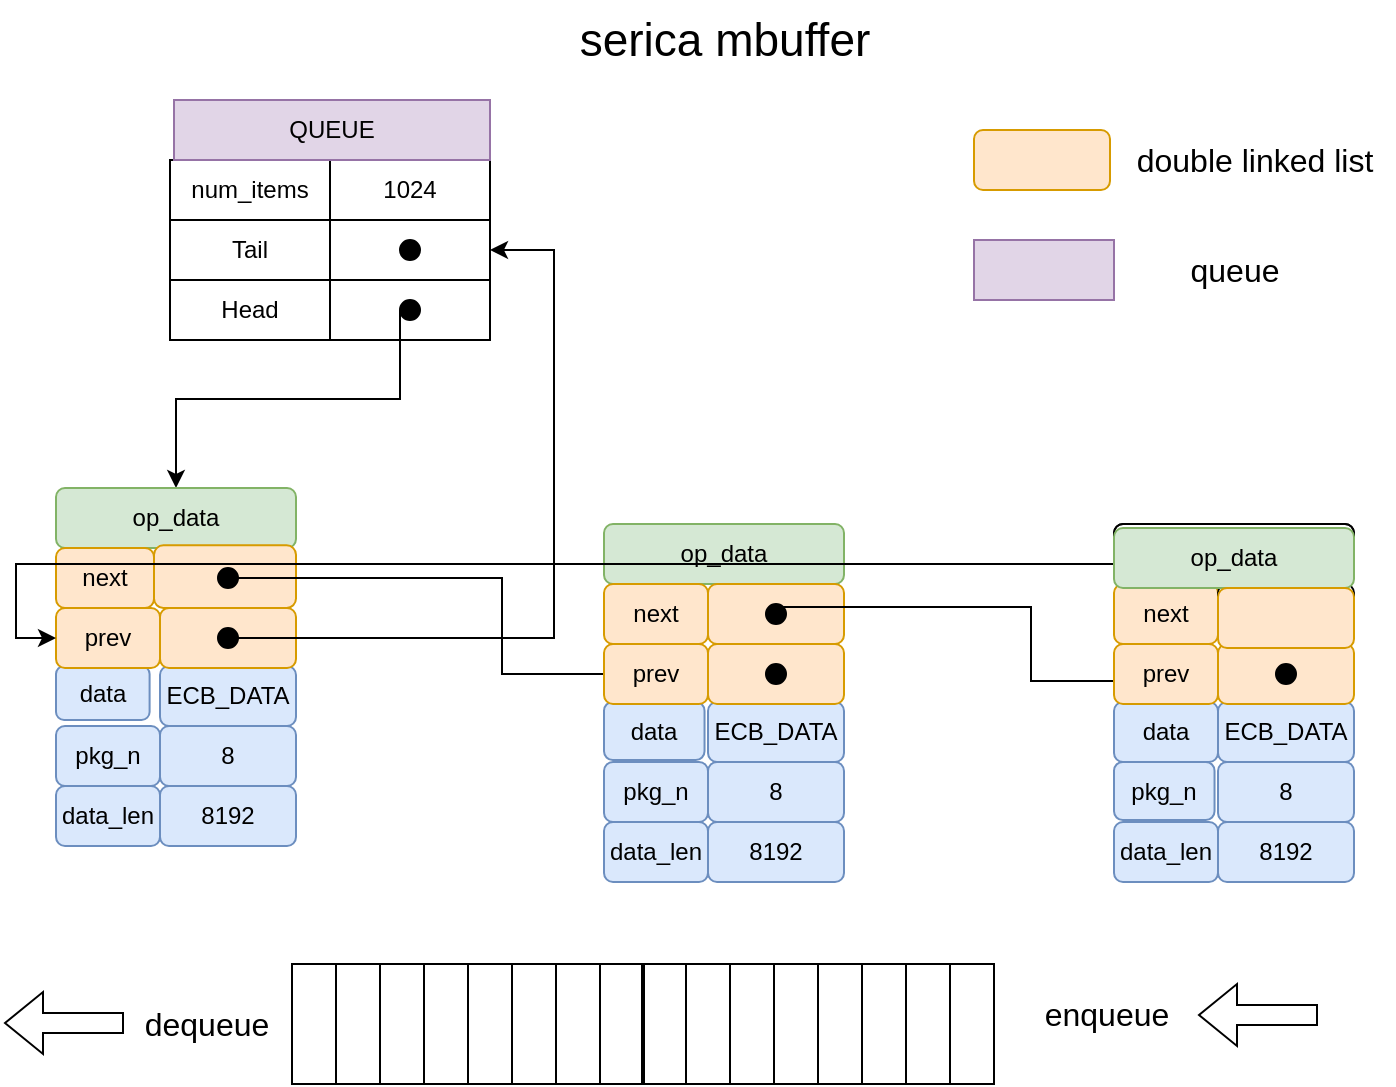 <mxfile version="20.7.4" type="github"><diagram id="bRgDE5rpITYS-bC7PXZz" name="Page-1"><mxGraphModel dx="1434" dy="764" grid="1" gridSize="10" guides="1" tooltips="1" connect="1" arrows="1" fold="1" page="1" pageScale="1" pageWidth="827" pageHeight="1169" math="0" shadow="0"><root><mxCell id="0"/><mxCell id="1" parent="0"/><mxCell id="dYqlgWmZ7KlJJRFsE9TG-3" value="num_items" style="rounded=0;whiteSpace=wrap;html=1;" vertex="1" parent="1"><mxGeometry x="198" y="210" width="80" height="30" as="geometry"/></mxCell><mxCell id="dYqlgWmZ7KlJJRFsE9TG-4" value="1024" style="rounded=0;whiteSpace=wrap;html=1;" vertex="1" parent="1"><mxGeometry x="278" y="210" width="80" height="30" as="geometry"/></mxCell><mxCell id="dYqlgWmZ7KlJJRFsE9TG-5" value="Tail" style="rounded=0;whiteSpace=wrap;html=1;" vertex="1" parent="1"><mxGeometry x="198" y="240" width="80" height="30" as="geometry"/></mxCell><mxCell id="dYqlgWmZ7KlJJRFsE9TG-6" value="" style="rounded=0;whiteSpace=wrap;html=1;" vertex="1" parent="1"><mxGeometry x="278" y="240" width="80" height="30" as="geometry"/></mxCell><mxCell id="dYqlgWmZ7KlJJRFsE9TG-7" value="Head" style="rounded=0;whiteSpace=wrap;html=1;" vertex="1" parent="1"><mxGeometry x="198" y="270" width="80" height="30" as="geometry"/></mxCell><mxCell id="dYqlgWmZ7KlJJRFsE9TG-8" value="" style="rounded=0;whiteSpace=wrap;html=1;" vertex="1" parent="1"><mxGeometry x="278" y="270" width="80" height="30" as="geometry"/></mxCell><mxCell id="dYqlgWmZ7KlJJRFsE9TG-9" value="" style="ellipse;whiteSpace=wrap;html=1;aspect=fixed;fillColor=#000000;" vertex="1" parent="1"><mxGeometry x="313" y="250" width="10" height="10" as="geometry"/></mxCell><mxCell id="dYqlgWmZ7KlJJRFsE9TG-28" style="edgeStyle=elbowEdgeStyle;rounded=0;orthogonalLoop=1;jettySize=auto;elbow=vertical;html=1;exitX=0;exitY=0.5;exitDx=0;exitDy=0;entryX=0.5;entryY=0;entryDx=0;entryDy=0;" edge="1" parent="1" source="dYqlgWmZ7KlJJRFsE9TG-11" target="dYqlgWmZ7KlJJRFsE9TG-12"><mxGeometry relative="1" as="geometry"/></mxCell><mxCell id="dYqlgWmZ7KlJJRFsE9TG-11" value="" style="ellipse;whiteSpace=wrap;html=1;aspect=fixed;fillColor=#000000;" vertex="1" parent="1"><mxGeometry x="313" y="280" width="10" height="10" as="geometry"/></mxCell><mxCell id="dYqlgWmZ7KlJJRFsE9TG-12" value="op_data" style="rounded=1;whiteSpace=wrap;html=1;fillColor=#d5e8d4;strokeColor=#82b366;" vertex="1" parent="1"><mxGeometry x="141" y="374" width="120" height="30" as="geometry"/></mxCell><mxCell id="dYqlgWmZ7KlJJRFsE9TG-13" value="data" style="rounded=1;whiteSpace=wrap;html=1;fillColor=#dae8fc;strokeColor=#6c8ebf;" vertex="1" parent="1"><mxGeometry x="141" y="463" width="46.8" height="27" as="geometry"/></mxCell><mxCell id="dYqlgWmZ7KlJJRFsE9TG-14" value="ECB_DATA" style="rounded=1;whiteSpace=wrap;html=1;fillColor=#dae8fc;strokeColor=#6c8ebf;" vertex="1" parent="1"><mxGeometry x="193" y="463" width="68" height="30" as="geometry"/></mxCell><mxCell id="dYqlgWmZ7KlJJRFsE9TG-15" value="pkg_n" style="rounded=1;whiteSpace=wrap;html=1;fillColor=#dae8fc;strokeColor=#6c8ebf;" vertex="1" parent="1"><mxGeometry x="141" y="493" width="52" height="30" as="geometry"/></mxCell><mxCell id="dYqlgWmZ7KlJJRFsE9TG-17" value="8" style="rounded=1;whiteSpace=wrap;html=1;fillColor=#dae8fc;strokeColor=#6c8ebf;" vertex="1" parent="1"><mxGeometry x="193" y="493" width="68" height="30" as="geometry"/></mxCell><mxCell id="dYqlgWmZ7KlJJRFsE9TG-18" value="data_len" style="rounded=1;whiteSpace=wrap;html=1;fillColor=#dae8fc;strokeColor=#6c8ebf;" vertex="1" parent="1"><mxGeometry x="141" y="523" width="52" height="30" as="geometry"/></mxCell><mxCell id="dYqlgWmZ7KlJJRFsE9TG-19" value="8192" style="rounded=1;whiteSpace=wrap;html=1;fillColor=#dae8fc;strokeColor=#6c8ebf;" vertex="1" parent="1"><mxGeometry x="193" y="523" width="68" height="30" as="geometry"/></mxCell><mxCell id="dYqlgWmZ7KlJJRFsE9TG-20" value="next" style="rounded=1;whiteSpace=wrap;html=1;fillColor=#ffe6cc;strokeColor=#d79b00;" vertex="1" parent="1"><mxGeometry x="141" y="404" width="49" height="30" as="geometry"/></mxCell><mxCell id="dYqlgWmZ7KlJJRFsE9TG-21" value="" style="rounded=1;whiteSpace=wrap;html=1;fillColor=#ffe6cc;strokeColor=#d79b00;" vertex="1" parent="1"><mxGeometry x="190" y="402.68" width="71" height="31.32" as="geometry"/></mxCell><mxCell id="dYqlgWmZ7KlJJRFsE9TG-22" value="prev" style="rounded=1;whiteSpace=wrap;html=1;fillColor=#ffe6cc;strokeColor=#d79b00;" vertex="1" parent="1"><mxGeometry x="141" y="434" width="52" height="30" as="geometry"/></mxCell><mxCell id="dYqlgWmZ7KlJJRFsE9TG-23" value="" style="rounded=1;whiteSpace=wrap;html=1;fillColor=#ffe6cc;strokeColor=#d79b00;" vertex="1" parent="1"><mxGeometry x="193" y="434" width="68" height="30" as="geometry"/></mxCell><mxCell id="dYqlgWmZ7KlJJRFsE9TG-31" style="edgeStyle=elbowEdgeStyle;rounded=0;orthogonalLoop=1;jettySize=auto;html=1;exitX=1;exitY=0.5;exitDx=0;exitDy=0;entryX=1;entryY=0.5;entryDx=0;entryDy=0;" edge="1" parent="1" source="dYqlgWmZ7KlJJRFsE9TG-25" target="dYqlgWmZ7KlJJRFsE9TG-6"><mxGeometry relative="1" as="geometry"><Array as="points"><mxPoint x="390" y="340"/></Array></mxGeometry></mxCell><mxCell id="dYqlgWmZ7KlJJRFsE9TG-46" style="edgeStyle=elbowEdgeStyle;rounded=0;orthogonalLoop=1;jettySize=auto;html=1;entryX=0;entryY=0.5;entryDx=0;entryDy=0;" edge="1" parent="1" source="dYqlgWmZ7KlJJRFsE9TG-24" target="dYqlgWmZ7KlJJRFsE9TG-44"><mxGeometry relative="1" as="geometry"/></mxCell><mxCell id="dYqlgWmZ7KlJJRFsE9TG-24" value="" style="ellipse;whiteSpace=wrap;html=1;aspect=fixed;fillColor=#000000;" vertex="1" parent="1"><mxGeometry x="222" y="414" width="10" height="10" as="geometry"/></mxCell><mxCell id="dYqlgWmZ7KlJJRFsE9TG-25" value="" style="ellipse;whiteSpace=wrap;html=1;aspect=fixed;fillColor=#000000;" vertex="1" parent="1"><mxGeometry x="222" y="444" width="10" height="10" as="geometry"/></mxCell><mxCell id="dYqlgWmZ7KlJJRFsE9TG-32" value="op_data" style="rounded=1;whiteSpace=wrap;html=1;fillColor=#d5e8d4;strokeColor=#82b366;" vertex="1" parent="1"><mxGeometry x="415" y="392" width="120" height="30" as="geometry"/></mxCell><mxCell id="dYqlgWmZ7KlJJRFsE9TG-33" value="data" style="rounded=1;whiteSpace=wrap;html=1;fillColor=#dae8fc;strokeColor=#6c8ebf;" vertex="1" parent="1"><mxGeometry x="415" y="481" width="50.27" height="29" as="geometry"/></mxCell><mxCell id="dYqlgWmZ7KlJJRFsE9TG-34" value="ECB_DATA" style="rounded=1;whiteSpace=wrap;html=1;fillColor=#dae8fc;strokeColor=#6c8ebf;" vertex="1" parent="1"><mxGeometry x="467" y="481" width="68" height="30" as="geometry"/></mxCell><mxCell id="dYqlgWmZ7KlJJRFsE9TG-35" value="pkg_n" style="rounded=1;whiteSpace=wrap;html=1;fillColor=#dae8fc;strokeColor=#6c8ebf;" vertex="1" parent="1"><mxGeometry x="415" y="511" width="52" height="30" as="geometry"/></mxCell><mxCell id="dYqlgWmZ7KlJJRFsE9TG-36" value="8" style="rounded=1;whiteSpace=wrap;html=1;fillColor=#dae8fc;strokeColor=#6c8ebf;" vertex="1" parent="1"><mxGeometry x="467" y="511" width="68" height="30" as="geometry"/></mxCell><mxCell id="dYqlgWmZ7KlJJRFsE9TG-37" value="data_len" style="rounded=1;whiteSpace=wrap;html=1;fillColor=#dae8fc;strokeColor=#6c8ebf;" vertex="1" parent="1"><mxGeometry x="415" y="541" width="52" height="30" as="geometry"/></mxCell><mxCell id="dYqlgWmZ7KlJJRFsE9TG-38" value="8192" style="rounded=1;whiteSpace=wrap;html=1;fillColor=#dae8fc;strokeColor=#6c8ebf;" vertex="1" parent="1"><mxGeometry x="467" y="541" width="68" height="30" as="geometry"/></mxCell><mxCell id="dYqlgWmZ7KlJJRFsE9TG-39" value="next" style="rounded=1;whiteSpace=wrap;html=1;fillColor=#ffe6cc;strokeColor=#d79b00;" vertex="1" parent="1"><mxGeometry x="415" y="422" width="52" height="30" as="geometry"/></mxCell><mxCell id="dYqlgWmZ7KlJJRFsE9TG-40" value="" style="rounded=1;whiteSpace=wrap;html=1;fillColor=#ffe6cc;strokeColor=#d79b00;" vertex="1" parent="1"><mxGeometry x="467" y="422" width="68" height="30" as="geometry"/></mxCell><mxCell id="dYqlgWmZ7KlJJRFsE9TG-41" value="prev" style="rounded=1;whiteSpace=wrap;html=1;fillColor=#ffe6cc;strokeColor=#d79b00;" vertex="1" parent="1"><mxGeometry x="415" y="452" width="52" height="30" as="geometry"/></mxCell><mxCell id="dYqlgWmZ7KlJJRFsE9TG-42" value="" style="rounded=1;whiteSpace=wrap;html=1;fillColor=#ffe6cc;strokeColor=#d79b00;" vertex="1" parent="1"><mxGeometry x="467" y="452" width="68" height="30" as="geometry"/></mxCell><mxCell id="dYqlgWmZ7KlJJRFsE9TG-74" style="edgeStyle=elbowEdgeStyle;rounded=0;orthogonalLoop=1;jettySize=auto;html=1;exitX=1;exitY=0;exitDx=0;exitDy=0;entryX=0;entryY=1;entryDx=0;entryDy=0;" edge="1" parent="1" source="dYqlgWmZ7KlJJRFsE9TG-43" target="dYqlgWmZ7KlJJRFsE9TG-72"><mxGeometry relative="1" as="geometry"/></mxCell><mxCell id="dYqlgWmZ7KlJJRFsE9TG-43" value="" style="ellipse;whiteSpace=wrap;html=1;aspect=fixed;fillColor=#000000;" vertex="1" parent="1"><mxGeometry x="496" y="432" width="10" height="10" as="geometry"/></mxCell><mxCell id="dYqlgWmZ7KlJJRFsE9TG-44" value="" style="ellipse;whiteSpace=wrap;html=1;aspect=fixed;fillColor=#000000;" vertex="1" parent="1"><mxGeometry x="496" y="462" width="10" height="10" as="geometry"/></mxCell><mxCell id="dYqlgWmZ7KlJJRFsE9TG-60" value="op_data" style="rounded=1;whiteSpace=wrap;html=1;fillColor=none;" vertex="1" parent="1"><mxGeometry x="670" y="392" width="120" height="30" as="geometry"/></mxCell><mxCell id="dYqlgWmZ7KlJJRFsE9TG-61" value="data" style="rounded=1;whiteSpace=wrap;html=1;fillColor=#dae8fc;strokeColor=#6c8ebf;" vertex="1" parent="1"><mxGeometry x="670" y="481" width="52" height="30" as="geometry"/></mxCell><mxCell id="dYqlgWmZ7KlJJRFsE9TG-62" value="ECB_DATA" style="rounded=1;whiteSpace=wrap;html=1;fillColor=#dae8fc;strokeColor=#6c8ebf;" vertex="1" parent="1"><mxGeometry x="722" y="481" width="68" height="30" as="geometry"/></mxCell><mxCell id="dYqlgWmZ7KlJJRFsE9TG-63" value="pkg_n" style="rounded=1;whiteSpace=wrap;html=1;fillColor=#dae8fc;strokeColor=#6c8ebf;" vertex="1" parent="1"><mxGeometry x="670" y="511" width="50.27" height="29" as="geometry"/></mxCell><mxCell id="dYqlgWmZ7KlJJRFsE9TG-64" value="8" style="rounded=1;whiteSpace=wrap;html=1;fillColor=#dae8fc;strokeColor=#6c8ebf;" vertex="1" parent="1"><mxGeometry x="722" y="511" width="68" height="30" as="geometry"/></mxCell><mxCell id="dYqlgWmZ7KlJJRFsE9TG-65" value="data_len" style="rounded=1;whiteSpace=wrap;html=1;fillColor=#dae8fc;strokeColor=#6c8ebf;" vertex="1" parent="1"><mxGeometry x="670" y="541" width="52" height="30" as="geometry"/></mxCell><mxCell id="dYqlgWmZ7KlJJRFsE9TG-66" value="8192" style="rounded=1;whiteSpace=wrap;html=1;fillColor=#dae8fc;strokeColor=#6c8ebf;" vertex="1" parent="1"><mxGeometry x="722" y="541" width="68" height="30" as="geometry"/></mxCell><mxCell id="dYqlgWmZ7KlJJRFsE9TG-67" value="next" style="rounded=1;whiteSpace=wrap;html=1;fillColor=#ffe6cc;strokeColor=#d79b00;" vertex="1" parent="1"><mxGeometry x="670" y="422" width="52" height="30" as="geometry"/></mxCell><mxCell id="dYqlgWmZ7KlJJRFsE9TG-68" value="" style="rounded=1;whiteSpace=wrap;html=1;fillColor=none;" vertex="1" parent="1"><mxGeometry x="722" y="422" width="68" height="30" as="geometry"/></mxCell><mxCell id="dYqlgWmZ7KlJJRFsE9TG-69" value="prev" style="rounded=1;whiteSpace=wrap;html=1;fillColor=#ffe6cc;strokeColor=#d79b00;" vertex="1" parent="1"><mxGeometry x="670" y="452" width="52" height="30" as="geometry"/></mxCell><mxCell id="dYqlgWmZ7KlJJRFsE9TG-70" value="" style="rounded=1;whiteSpace=wrap;html=1;fillColor=#ffe6cc;strokeColor=#d79b00;" vertex="1" parent="1"><mxGeometry x="722" y="452" width="68" height="30" as="geometry"/></mxCell><mxCell id="dYqlgWmZ7KlJJRFsE9TG-75" style="edgeStyle=orthogonalEdgeStyle;rounded=0;orthogonalLoop=1;jettySize=auto;html=1;exitX=0.5;exitY=0;exitDx=0;exitDy=0;entryX=0;entryY=0.5;entryDx=0;entryDy=0;" edge="1" parent="1" source="dYqlgWmZ7KlJJRFsE9TG-71" target="dYqlgWmZ7KlJJRFsE9TG-22"><mxGeometry relative="1" as="geometry"/></mxCell><mxCell id="dYqlgWmZ7KlJJRFsE9TG-71" value="" style="ellipse;whiteSpace=wrap;html=1;aspect=fixed;fillColor=#000000;" vertex="1" parent="1"><mxGeometry x="751" y="432" width="10" height="10" as="geometry"/></mxCell><mxCell id="dYqlgWmZ7KlJJRFsE9TG-72" value="" style="ellipse;whiteSpace=wrap;html=1;aspect=fixed;fillColor=#000000;" vertex="1" parent="1"><mxGeometry x="751" y="462" width="10" height="10" as="geometry"/></mxCell><mxCell id="dYqlgWmZ7KlJJRFsE9TG-76" value="" style="rounded=0;whiteSpace=wrap;html=1;fillColor=none;" vertex="1" parent="1"><mxGeometry x="259" y="612" width="22" height="60" as="geometry"/></mxCell><mxCell id="dYqlgWmZ7KlJJRFsE9TG-77" value="" style="rounded=0;whiteSpace=wrap;html=1;fillColor=none;" vertex="1" parent="1"><mxGeometry x="281" y="612" width="22" height="60" as="geometry"/></mxCell><mxCell id="dYqlgWmZ7KlJJRFsE9TG-78" value="" style="rounded=0;whiteSpace=wrap;html=1;fillColor=none;" vertex="1" parent="1"><mxGeometry x="303" y="612" width="22" height="60" as="geometry"/></mxCell><mxCell id="dYqlgWmZ7KlJJRFsE9TG-79" value="" style="rounded=0;whiteSpace=wrap;html=1;fillColor=none;" vertex="1" parent="1"><mxGeometry x="325" y="612" width="22" height="60" as="geometry"/></mxCell><mxCell id="dYqlgWmZ7KlJJRFsE9TG-92" value="" style="rounded=0;whiteSpace=wrap;html=1;fillColor=none;" vertex="1" parent="1"><mxGeometry x="347" y="612" width="22" height="60" as="geometry"/></mxCell><mxCell id="dYqlgWmZ7KlJJRFsE9TG-93" value="" style="rounded=0;whiteSpace=wrap;html=1;fillColor=none;" vertex="1" parent="1"><mxGeometry x="369" y="612" width="22" height="60" as="geometry"/></mxCell><mxCell id="dYqlgWmZ7KlJJRFsE9TG-94" value="" style="rounded=0;whiteSpace=wrap;html=1;fillColor=none;" vertex="1" parent="1"><mxGeometry x="391" y="612" width="22" height="60" as="geometry"/></mxCell><mxCell id="dYqlgWmZ7KlJJRFsE9TG-95" value="" style="rounded=0;whiteSpace=wrap;html=1;fillColor=none;" vertex="1" parent="1"><mxGeometry x="413" y="612" width="22" height="60" as="geometry"/></mxCell><mxCell id="dYqlgWmZ7KlJJRFsE9TG-96" value="" style="rounded=0;whiteSpace=wrap;html=1;fillColor=none;" vertex="1" parent="1"><mxGeometry x="434" y="612" width="22" height="60" as="geometry"/></mxCell><mxCell id="dYqlgWmZ7KlJJRFsE9TG-97" value="" style="rounded=0;whiteSpace=wrap;html=1;fillColor=none;" vertex="1" parent="1"><mxGeometry x="456" y="612" width="22" height="60" as="geometry"/></mxCell><mxCell id="dYqlgWmZ7KlJJRFsE9TG-98" value="" style="rounded=0;whiteSpace=wrap;html=1;fillColor=none;" vertex="1" parent="1"><mxGeometry x="478" y="612" width="22" height="60" as="geometry"/></mxCell><mxCell id="dYqlgWmZ7KlJJRFsE9TG-99" value="" style="rounded=0;whiteSpace=wrap;html=1;fillColor=none;" vertex="1" parent="1"><mxGeometry x="500" y="612" width="22" height="60" as="geometry"/></mxCell><mxCell id="dYqlgWmZ7KlJJRFsE9TG-100" value="" style="rounded=0;whiteSpace=wrap;html=1;fillColor=none;" vertex="1" parent="1"><mxGeometry x="522" y="612" width="22" height="60" as="geometry"/></mxCell><mxCell id="dYqlgWmZ7KlJJRFsE9TG-101" value="" style="rounded=0;whiteSpace=wrap;html=1;fillColor=none;" vertex="1" parent="1"><mxGeometry x="544" y="612" width="22" height="60" as="geometry"/></mxCell><mxCell id="dYqlgWmZ7KlJJRFsE9TG-102" value="" style="rounded=0;whiteSpace=wrap;html=1;fillColor=none;" vertex="1" parent="1"><mxGeometry x="566" y="612" width="22" height="60" as="geometry"/></mxCell><mxCell id="dYqlgWmZ7KlJJRFsE9TG-103" value="" style="rounded=0;whiteSpace=wrap;html=1;fillColor=none;" vertex="1" parent="1"><mxGeometry x="588" y="612" width="22" height="60" as="geometry"/></mxCell><mxCell id="dYqlgWmZ7KlJJRFsE9TG-104" value="dequeue" style="text;html=1;align=center;verticalAlign=middle;resizable=0;points=[];autosize=1;strokeColor=none;fillColor=none;fontSize=16;" vertex="1" parent="1"><mxGeometry x="171" y="627" width="90" height="30" as="geometry"/></mxCell><mxCell id="dYqlgWmZ7KlJJRFsE9TG-105" value="enqueue" style="text;html=1;align=center;verticalAlign=middle;resizable=0;points=[];autosize=1;strokeColor=none;fillColor=none;fontSize=16;" vertex="1" parent="1"><mxGeometry x="621" y="622" width="90" height="30" as="geometry"/></mxCell><mxCell id="dYqlgWmZ7KlJJRFsE9TG-106" value="" style="shape=flexArrow;endArrow=classic;html=1;rounded=0;fontSize=16;" edge="1" parent="1"><mxGeometry width="50" height="50" relative="1" as="geometry"><mxPoint x="772" y="637.5" as="sourcePoint"/><mxPoint x="712" y="637.5" as="targetPoint"/></mxGeometry></mxCell><mxCell id="dYqlgWmZ7KlJJRFsE9TG-107" value="" style="shape=flexArrow;endArrow=classic;html=1;rounded=0;fontSize=16;" edge="1" parent="1"><mxGeometry width="50" height="50" relative="1" as="geometry"><mxPoint x="175" y="641.5" as="sourcePoint"/><mxPoint x="115" y="641.5" as="targetPoint"/></mxGeometry></mxCell><mxCell id="dYqlgWmZ7KlJJRFsE9TG-111" value="op_data" style="rounded=1;whiteSpace=wrap;html=1;fillColor=none;" vertex="1" parent="1"><mxGeometry x="670" y="392" width="120" height="30" as="geometry"/></mxCell><mxCell id="dYqlgWmZ7KlJJRFsE9TG-112" value="op_data" style="rounded=1;whiteSpace=wrap;html=1;fillColor=#d5e8d4;strokeColor=#82b366;" vertex="1" parent="1"><mxGeometry x="670" y="394" width="120" height="30" as="geometry"/></mxCell><mxCell id="dYqlgWmZ7KlJJRFsE9TG-113" value="" style="rounded=1;whiteSpace=wrap;html=1;fillColor=#ffe6cc;strokeColor=#d79b00;" vertex="1" parent="1"><mxGeometry x="722" y="424" width="68" height="30" as="geometry"/></mxCell><mxCell id="dYqlgWmZ7KlJJRFsE9TG-114" value="" style="rounded=1;whiteSpace=wrap;html=1;fillColor=#ffe6cc;strokeColor=#d79b00;" vertex="1" parent="1"><mxGeometry x="600" y="195" width="68" height="30" as="geometry"/></mxCell><mxCell id="dYqlgWmZ7KlJJRFsE9TG-115" value="double linked list" style="text;html=1;align=center;verticalAlign=middle;resizable=0;points=[];autosize=1;strokeColor=none;fillColor=none;fontSize=16;" vertex="1" parent="1"><mxGeometry x="670" y="195" width="140" height="30" as="geometry"/></mxCell><mxCell id="dYqlgWmZ7KlJJRFsE9TG-117" value="QUEUE" style="rounded=0;whiteSpace=wrap;html=1;fillColor=#e1d5e7;strokeColor=#9673a6;" vertex="1" parent="1"><mxGeometry x="200" y="180" width="158" height="30" as="geometry"/></mxCell><mxCell id="dYqlgWmZ7KlJJRFsE9TG-119" value="" style="rounded=0;whiteSpace=wrap;html=1;fillColor=#e1d5e7;strokeColor=#9673a6;" vertex="1" parent="1"><mxGeometry x="600" y="250" width="70" height="30" as="geometry"/></mxCell><mxCell id="dYqlgWmZ7KlJJRFsE9TG-120" value="queue" style="text;html=1;align=center;verticalAlign=middle;resizable=0;points=[];autosize=1;strokeColor=none;fillColor=none;fontSize=16;" vertex="1" parent="1"><mxGeometry x="695" y="250" width="70" height="30" as="geometry"/></mxCell><mxCell id="dYqlgWmZ7KlJJRFsE9TG-121" value="serica mbuffer" style="text;html=1;align=center;verticalAlign=middle;resizable=0;points=[];autosize=1;strokeColor=none;fillColor=none;fontSize=23;" vertex="1" parent="1"><mxGeometry x="390" y="130" width="170" height="40" as="geometry"/></mxCell></root></mxGraphModel></diagram></mxfile>